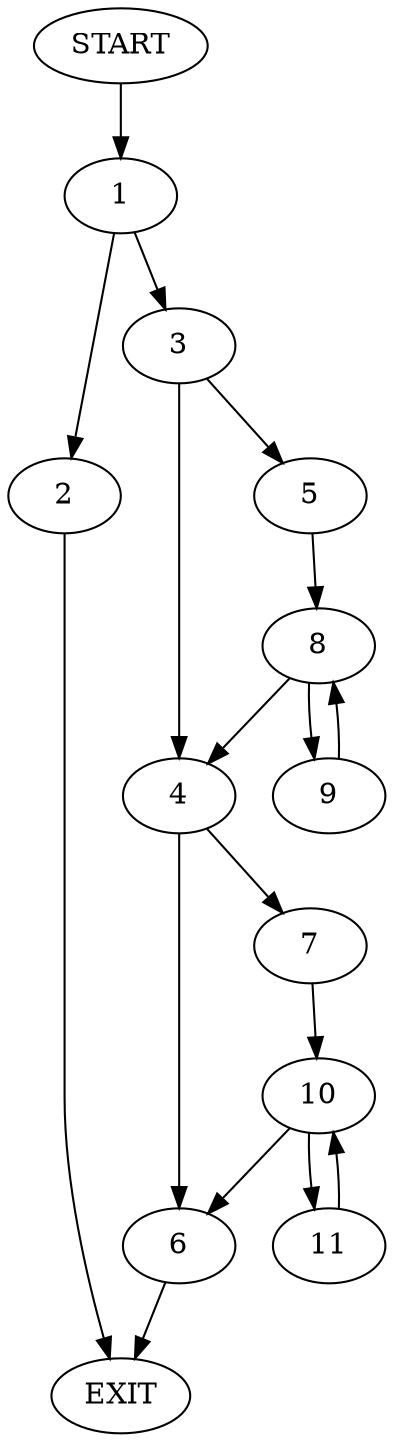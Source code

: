 digraph {
0 [label="START"]
12 [label="EXIT"]
0 -> 1
1 -> 2
1 -> 3
2 -> 12
3 -> 4
3 -> 5
4 -> 6
4 -> 7
5 -> 8
8 -> 4
8 -> 9
9 -> 8
7 -> 10
6 -> 12
10 -> 6
10 -> 11
11 -> 10
}
